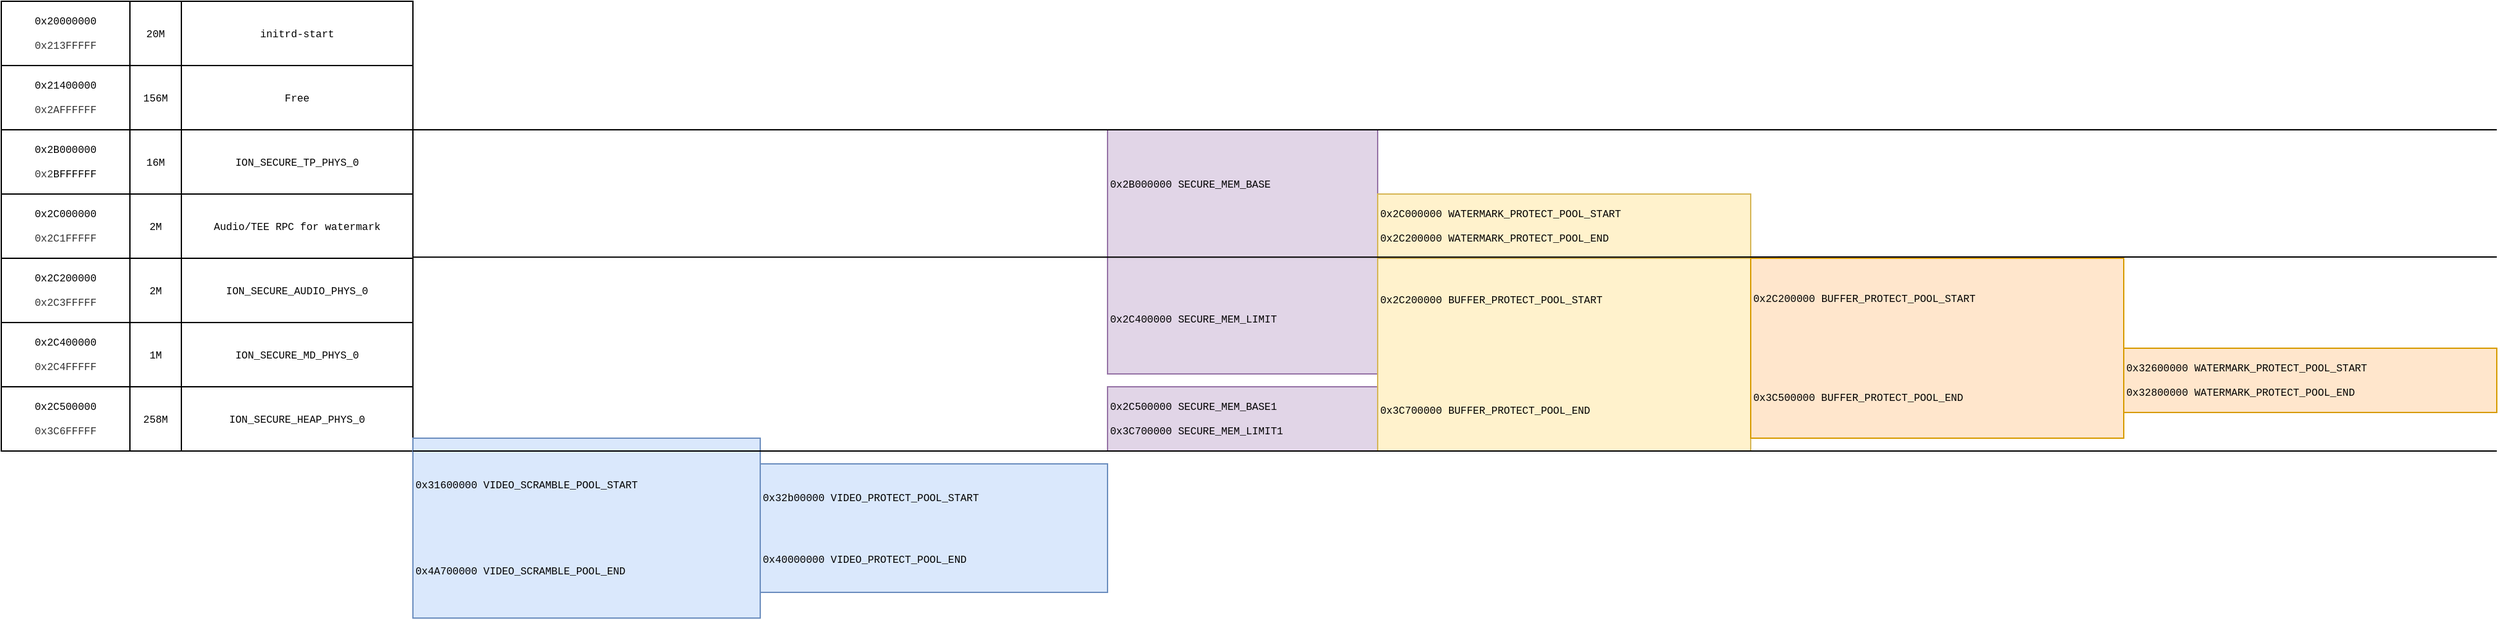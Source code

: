 <mxfile version="13.6.2" type="github">
  <diagram id="UTyAhirFjyfTks6gn7U7" name="Page-1">
    <mxGraphModel dx="1694" dy="976" grid="1" gridSize="10" guides="1" tooltips="1" connect="1" arrows="1" fold="1" page="1" pageScale="1" pageWidth="4681" pageHeight="3300" math="0" shadow="0">
      <root>
        <mxCell id="0" />
        <mxCell id="1" parent="0" />
        <mxCell id="6BlfWYlAVQmWLPlQeWkO-1" value="0x20000000&lt;br style=&quot;font-size: 8px;&quot;&gt;&lt;br style=&quot;font-size: 8px;&quot;&gt;&lt;span style=&quot;color: rgb(51, 51, 51); font-size: 8px; text-align: left; background-color: rgb(255, 255, 255);&quot;&gt;0x&lt;/span&gt;&lt;font color=&quot;#333333&quot; style=&quot;font-size: 8px;&quot;&gt;213FFFFF&lt;/font&gt;" style="rounded=0;whiteSpace=wrap;html=1;fontSize=8;fontFamily=Courier New;" vertex="1" parent="1">
          <mxGeometry x="40" y="40" width="100" height="50" as="geometry" />
        </mxCell>
        <mxCell id="6BlfWYlAVQmWLPlQeWkO-2" value="initrd-start" style="rounded=0;whiteSpace=wrap;html=1;fontFamily=Courier New;fontSize=8;" vertex="1" parent="1">
          <mxGeometry x="180" y="40" width="180" height="50" as="geometry" />
        </mxCell>
        <mxCell id="6BlfWYlAVQmWLPlQeWkO-3" value="20M" style="rounded=0;whiteSpace=wrap;html=1;fontSize=8;fontFamily=Courier New;" vertex="1" parent="1">
          <mxGeometry x="140" y="40" width="40" height="50" as="geometry" />
        </mxCell>
        <mxCell id="6BlfWYlAVQmWLPlQeWkO-4" value="0x2B000000&lt;br style=&quot;font-size: 8px;&quot;&gt;&lt;br style=&quot;font-size: 8px;&quot;&gt;&lt;span style=&quot;color: rgb(51, 51, 51); font-size: 8px; text-align: left; background-color: rgb(255, 255, 255);&quot;&gt;0x&lt;/span&gt;&lt;font color=&quot;#333333&quot; style=&quot;font-size: 8px;&quot;&gt;2&lt;/font&gt;BFFFFFF" style="rounded=0;whiteSpace=wrap;html=1;fontSize=8;fontFamily=Courier New;" vertex="1" parent="1">
          <mxGeometry x="40" y="140" width="100" height="50" as="geometry" />
        </mxCell>
        <mxCell id="6BlfWYlAVQmWLPlQeWkO-5" value="16M" style="rounded=0;whiteSpace=wrap;html=1;fontSize=8;fontFamily=Courier New;" vertex="1" parent="1">
          <mxGeometry x="140" y="140" width="40" height="50" as="geometry" />
        </mxCell>
        <mxCell id="6BlfWYlAVQmWLPlQeWkO-6" value="ION_SECURE_TP_PHYS_0" style="rounded=0;whiteSpace=wrap;html=1;fontFamily=Courier New;fontSize=8;" vertex="1" parent="1">
          <mxGeometry x="180" y="140" width="180" height="50" as="geometry" />
        </mxCell>
        <mxCell id="6BlfWYlAVQmWLPlQeWkO-7" value="0x2C000000&lt;br style=&quot;font-size: 8px;&quot;&gt;&lt;br style=&quot;font-size: 8px;&quot;&gt;&lt;span style=&quot;color: rgb(51, 51, 51); font-size: 8px; text-align: left; background-color: rgb(255, 255, 255);&quot;&gt;0x&lt;/span&gt;&lt;font color=&quot;#333333&quot; style=&quot;font-size: 8px;&quot;&gt;2C1FFFFF&lt;/font&gt;" style="rounded=0;whiteSpace=wrap;html=1;fontSize=8;fontFamily=Courier New;" vertex="1" parent="1">
          <mxGeometry x="40" y="190" width="100" height="50" as="geometry" />
        </mxCell>
        <mxCell id="6BlfWYlAVQmWLPlQeWkO-8" value="2M" style="rounded=0;whiteSpace=wrap;html=1;fontSize=8;fontFamily=Courier New;" vertex="1" parent="1">
          <mxGeometry x="140" y="190" width="40" height="50" as="geometry" />
        </mxCell>
        <mxCell id="6BlfWYlAVQmWLPlQeWkO-9" value="&lt;span style=&quot;font-size: 8px;&quot;&gt;Audio/TEE RPC for watermark&lt;span style=&quot;font-size: 8px;&quot;&gt;	&lt;/span&gt;&lt;/span&gt;" style="rounded=0;whiteSpace=wrap;html=1;fontFamily=Courier New;fontSize=8;" vertex="1" parent="1">
          <mxGeometry x="180" y="190" width="180" height="50" as="geometry" />
        </mxCell>
        <mxCell id="6BlfWYlAVQmWLPlQeWkO-10" value="0x2C200000&lt;br style=&quot;font-size: 8px;&quot;&gt;&lt;br style=&quot;font-size: 8px;&quot;&gt;&lt;span style=&quot;color: rgb(51, 51, 51); font-size: 8px; text-align: left; background-color: rgb(255, 255, 255);&quot;&gt;0x&lt;/span&gt;&lt;font color=&quot;#333333&quot; style=&quot;font-size: 8px;&quot;&gt;2C3FFFFF&lt;/font&gt;" style="rounded=0;whiteSpace=wrap;html=1;fontSize=8;fontFamily=Courier New;" vertex="1" parent="1">
          <mxGeometry x="40" y="240" width="100" height="50" as="geometry" />
        </mxCell>
        <mxCell id="6BlfWYlAVQmWLPlQeWkO-11" value="2M" style="rounded=0;whiteSpace=wrap;html=1;fontSize=8;fontFamily=Courier New;" vertex="1" parent="1">
          <mxGeometry x="140" y="240" width="40" height="50" as="geometry" />
        </mxCell>
        <mxCell id="6BlfWYlAVQmWLPlQeWkO-12" value="&lt;span style=&quot;font-size: 8px;&quot;&gt;ION_SECURE_AUDIO_PHYS_0&lt;span style=&quot;font-size: 8px;&quot;&gt;	&lt;/span&gt;&lt;/span&gt;" style="rounded=0;whiteSpace=wrap;html=1;fontFamily=Courier New;fontSize=8;" vertex="1" parent="1">
          <mxGeometry x="180" y="240" width="180" height="50" as="geometry" />
        </mxCell>
        <mxCell id="6BlfWYlAVQmWLPlQeWkO-13" value="0x2C400000&lt;br style=&quot;font-size: 8px;&quot;&gt;&lt;br style=&quot;font-size: 8px;&quot;&gt;&lt;span style=&quot;color: rgb(51, 51, 51); font-size: 8px; text-align: left; background-color: rgb(255, 255, 255);&quot;&gt;0x&lt;/span&gt;&lt;font color=&quot;#333333&quot; style=&quot;font-size: 8px;&quot;&gt;2C4FFFFF&lt;/font&gt;" style="rounded=0;whiteSpace=wrap;html=1;fontSize=8;fontFamily=Courier New;" vertex="1" parent="1">
          <mxGeometry x="40" y="290" width="100" height="50" as="geometry" />
        </mxCell>
        <mxCell id="6BlfWYlAVQmWLPlQeWkO-14" value="1M" style="rounded=0;whiteSpace=wrap;html=1;fontSize=8;fontFamily=Courier New;" vertex="1" parent="1">
          <mxGeometry x="140" y="290" width="40" height="50" as="geometry" />
        </mxCell>
        <mxCell id="6BlfWYlAVQmWLPlQeWkO-15" value="&lt;span style=&quot;font-size: 8px;&quot;&gt;ION_SECURE_MD_PHYS_0&lt;span style=&quot;font-size: 8px;&quot;&gt;	&lt;/span&gt;&lt;/span&gt;" style="rounded=0;whiteSpace=wrap;html=1;fontFamily=Courier New;fontSize=8;" vertex="1" parent="1">
          <mxGeometry x="180" y="290" width="180" height="50" as="geometry" />
        </mxCell>
        <mxCell id="6BlfWYlAVQmWLPlQeWkO-16" value="0x2C500000&lt;br style=&quot;font-size: 8px;&quot;&gt;&lt;br style=&quot;font-size: 8px;&quot;&gt;&lt;span style=&quot;color: rgb(51, 51, 51); font-size: 8px; text-align: left; background-color: rgb(255, 255, 255);&quot;&gt;0x3C6&lt;/span&gt;&lt;font color=&quot;#333333&quot; style=&quot;font-size: 8px;&quot;&gt;FFFFF&lt;/font&gt;" style="rounded=0;whiteSpace=wrap;html=1;fontSize=8;fontFamily=Courier New;" vertex="1" parent="1">
          <mxGeometry x="40" y="340" width="100" height="50" as="geometry" />
        </mxCell>
        <mxCell id="6BlfWYlAVQmWLPlQeWkO-17" value="258M" style="rounded=0;whiteSpace=wrap;html=1;fontSize=8;fontFamily=Courier New;" vertex="1" parent="1">
          <mxGeometry x="140" y="340" width="40" height="50" as="geometry" />
        </mxCell>
        <mxCell id="6BlfWYlAVQmWLPlQeWkO-18" value="&lt;span style=&quot;font-size: 8px;&quot;&gt;ION_SECURE_HEAP_PHYS_0&lt;/span&gt;" style="rounded=0;whiteSpace=wrap;html=1;fontFamily=Courier New;fontSize=8;" vertex="1" parent="1">
          <mxGeometry x="180" y="340" width="180" height="50" as="geometry" />
        </mxCell>
        <mxCell id="6BlfWYlAVQmWLPlQeWkO-19" value="0x21400000&lt;br style=&quot;font-size: 8px;&quot;&gt;&lt;br style=&quot;font-size: 8px;&quot;&gt;&lt;span style=&quot;color: rgb(51, 51, 51); font-size: 8px; text-align: left; background-color: rgb(255, 255, 255);&quot;&gt;0x&lt;/span&gt;&lt;font color=&quot;#333333&quot; style=&quot;font-size: 8px;&quot;&gt;2AFFFFFF&lt;/font&gt;" style="rounded=0;whiteSpace=wrap;html=1;fontSize=8;fontFamily=Courier New;" vertex="1" parent="1">
          <mxGeometry x="40" y="90" width="100" height="50" as="geometry" />
        </mxCell>
        <mxCell id="6BlfWYlAVQmWLPlQeWkO-20" value="156M" style="rounded=0;whiteSpace=wrap;html=1;fontSize=8;fontFamily=Courier New;" vertex="1" parent="1">
          <mxGeometry x="140" y="90" width="40" height="50" as="geometry" />
        </mxCell>
        <mxCell id="6BlfWYlAVQmWLPlQeWkO-21" value="Free" style="rounded=0;whiteSpace=wrap;html=1;fontFamily=Courier New;fontSize=8;" vertex="1" parent="1">
          <mxGeometry x="180" y="90" width="180" height="50" as="geometry" />
        </mxCell>
        <mxCell id="6BlfWYlAVQmWLPlQeWkO-23" value="&lt;span style=&quot;font-size: 8px&quot;&gt;0x32b00000 VIDEO_PROTECT_POOL_START&lt;/span&gt;&lt;br style=&quot;font-size: 8px&quot;&gt;&lt;br&gt;&lt;br&gt;&lt;br style=&quot;font-size: 8px&quot;&gt;&lt;br style=&quot;font-size: 8px&quot;&gt;&lt;span style=&quot;font-size: 8px&quot;&gt;0x40000000 VIDEO_PROTECT_POOL_END&lt;/span&gt;" style="rounded=0;whiteSpace=wrap;html=1;fontFamily=Courier New;fontSize=8;align=left;fillColor=#dae8fc;strokeColor=#6c8ebf;" vertex="1" parent="1">
          <mxGeometry x="630" y="400" width="270" height="100" as="geometry" />
        </mxCell>
        <mxCell id="6BlfWYlAVQmWLPlQeWkO-24" value="&lt;span style=&quot;font-size: 8px&quot;&gt;0x31600000&amp;nbsp;VIDEO_SCRAMBLE_POOL_START&lt;/span&gt;&lt;br style=&quot;font-size: 8px&quot;&gt;&lt;br style=&quot;font-size: 8px&quot;&gt;&lt;br&gt;&lt;br&gt;&lt;br&gt;&lt;br&gt;&lt;br style=&quot;font-size: 8px&quot;&gt;&lt;span style=&quot;font-size: 8px&quot;&gt;0x4A700000&amp;nbsp;VIDEO_SCRAMBLE_POOL_END&lt;/span&gt;" style="rounded=0;whiteSpace=wrap;html=1;fontFamily=Courier New;fontSize=8;align=left;fillColor=#dae8fc;strokeColor=#6c8ebf;" vertex="1" parent="1">
          <mxGeometry x="360" y="380" width="270" height="140" as="geometry" />
        </mxCell>
        <mxCell id="6BlfWYlAVQmWLPlQeWkO-26" value="&lt;span style=&quot;font-size: 8px&quot;&gt;0x2B000000&amp;nbsp;&lt;/span&gt;&lt;span style=&quot;font-size: 8px&quot;&gt;SECURE_MEM_BASE&lt;/span&gt;&lt;br style=&quot;font-size: 8px&quot;&gt;&lt;br&gt;&lt;br&gt;&lt;br&gt;&lt;br&gt;&lt;br&gt;&lt;br&gt;&lt;br&gt;&lt;br&gt;&lt;br style=&quot;font-size: 8px&quot;&gt;&lt;br style=&quot;font-size: 8px&quot;&gt;&lt;span style=&quot;font-size: 8px&quot;&gt;0x2C400000&amp;nbsp;&lt;/span&gt;&lt;span style=&quot;font-size: 8px&quot;&gt;SECURE_MEM_LIMIT&lt;/span&gt;" style="rounded=0;whiteSpace=wrap;html=1;fontFamily=Courier New;fontSize=8;align=left;fillColor=#e1d5e7;strokeColor=#9673a6;" vertex="1" parent="1">
          <mxGeometry x="900" y="140" width="210" height="190" as="geometry" />
        </mxCell>
        <mxCell id="6BlfWYlAVQmWLPlQeWkO-27" value="&lt;span style=&quot;font-size: 8px&quot;&gt;0x2C500000&amp;nbsp;&lt;/span&gt;&lt;span style=&quot;font-size: 8px&quot;&gt;SECURE_MEM_BASE1&lt;/span&gt;&lt;br style=&quot;font-size: 8px&quot;&gt;&lt;br style=&quot;font-size: 8px&quot;&gt;&lt;span style=&quot;font-size: 8px&quot;&gt;0x3C700000&amp;nbsp;&lt;/span&gt;&lt;span style=&quot;font-size: 8px&quot;&gt;SECURE_MEM_LIMIT1&lt;/span&gt;" style="rounded=0;whiteSpace=wrap;html=1;fontFamily=Courier New;fontSize=8;align=left;fillColor=#e1d5e7;strokeColor=#9673a6;" vertex="1" parent="1">
          <mxGeometry x="900" y="340" width="210" height="50" as="geometry" />
        </mxCell>
        <mxCell id="6BlfWYlAVQmWLPlQeWkO-28" value="&lt;span style=&quot;font-size: 8px&quot;&gt;0x2C200000&amp;nbsp;&lt;/span&gt;&lt;span style=&quot;font-size: 8px&quot;&gt;BUFFER_PROTECT_POOL_START&lt;/span&gt;&lt;br style=&quot;font-size: 8px&quot;&gt;&lt;br&gt;&lt;br&gt;&lt;br&gt;&lt;br&gt;&lt;br&gt;&lt;br&gt;&lt;br style=&quot;font-size: 8px&quot;&gt;&lt;br style=&quot;font-size: 8px&quot;&gt;&lt;span style=&quot;font-size: 8px&quot;&gt;0x3C700000&amp;nbsp;&lt;/span&gt;&lt;span style=&quot;font-size: 8px&quot;&gt;BUFFER_PROTECT_POOL_END&lt;/span&gt;" style="rounded=0;whiteSpace=wrap;html=1;fontFamily=Courier New;fontSize=8;align=left;fillColor=#fff2cc;strokeColor=#d6b656;" vertex="1" parent="1">
          <mxGeometry x="1110" y="240" width="290" height="150" as="geometry" />
        </mxCell>
        <mxCell id="6BlfWYlAVQmWLPlQeWkO-29" value="&lt;span style=&quot;font-size: 8px&quot;&gt;0x2C000000&amp;nbsp;&lt;/span&gt;&lt;span style=&quot;font-size: 8px&quot;&gt;WATERMARK_PROTECT_POOL_START&lt;/span&gt;&lt;br style=&quot;font-size: 8px&quot;&gt;&lt;br style=&quot;font-size: 8px&quot;&gt;&lt;span style=&quot;font-size: 8px&quot;&gt;0x2C200000&amp;nbsp;&lt;/span&gt;&lt;span style=&quot;font-size: 8px&quot;&gt;WATERMARK_PROTECT_POOL_END&lt;/span&gt;" style="rounded=0;whiteSpace=wrap;html=1;fontFamily=Courier New;fontSize=8;align=left;fillColor=#fff2cc;strokeColor=#d6b656;" vertex="1" parent="1">
          <mxGeometry x="1110" y="190" width="290" height="50" as="geometry" />
        </mxCell>
        <mxCell id="6BlfWYlAVQmWLPlQeWkO-30" value="&lt;span style=&quot;font-size: 8px&quot;&gt;0x2C200000&amp;nbsp;&lt;/span&gt;&lt;span style=&quot;font-size: 8px&quot;&gt;BUFFER_PROTECT_POOL_START&lt;/span&gt;&lt;br style=&quot;font-size: 8px&quot;&gt;&lt;br&gt;&lt;br&gt;&lt;br&gt;&lt;br&gt;&lt;br&gt;&lt;br&gt;&lt;br style=&quot;font-size: 8px&quot;&gt;&lt;span style=&quot;font-size: 8px&quot;&gt;0x3C500000&amp;nbsp;BUFFER_PROTECT_POOL_END&lt;/span&gt;" style="rounded=0;whiteSpace=wrap;html=1;fontFamily=Courier New;fontSize=8;align=left;fillColor=#ffe6cc;strokeColor=#d79b00;" vertex="1" parent="1">
          <mxGeometry x="1400" y="240" width="290" height="140" as="geometry" />
        </mxCell>
        <mxCell id="6BlfWYlAVQmWLPlQeWkO-31" value="&lt;span style=&quot;font-size: 8px&quot;&gt;0x32600000&amp;nbsp;&lt;/span&gt;&lt;span style=&quot;font-size: 8px&quot;&gt;WATERMARK_PROTECT_POOL_START&lt;/span&gt;&lt;br style=&quot;font-size: 8px&quot;&gt;&lt;br style=&quot;font-size: 8px&quot;&gt;&lt;span style=&quot;font-size: 8px&quot;&gt;0x32800000&amp;nbsp;&lt;/span&gt;&lt;span style=&quot;font-size: 8px&quot;&gt;WATERMARK_PROTECT_POOL_END&lt;/span&gt;" style="rounded=0;whiteSpace=wrap;html=1;fontFamily=Courier New;fontSize=8;align=left;fillColor=#ffe6cc;strokeColor=#d79b00;" vertex="1" parent="1">
          <mxGeometry x="1690" y="310" width="290" height="50" as="geometry" />
        </mxCell>
        <mxCell id="6BlfWYlAVQmWLPlQeWkO-32" value="" style="endArrow=none;html=1;fontFamily=Courier New;fontSize=8;" edge="1" parent="1">
          <mxGeometry width="50" height="50" relative="1" as="geometry">
            <mxPoint x="360" y="140" as="sourcePoint" />
            <mxPoint x="1980" y="140" as="targetPoint" />
          </mxGeometry>
        </mxCell>
        <mxCell id="6BlfWYlAVQmWLPlQeWkO-33" value="" style="endArrow=none;html=1;fontFamily=Courier New;fontSize=8;" edge="1" parent="1">
          <mxGeometry width="50" height="50" relative="1" as="geometry">
            <mxPoint x="360" y="239.17" as="sourcePoint" />
            <mxPoint x="1980" y="239" as="targetPoint" />
          </mxGeometry>
        </mxCell>
        <mxCell id="6BlfWYlAVQmWLPlQeWkO-34" value="" style="endArrow=none;html=1;fontFamily=Courier New;fontSize=8;" edge="1" parent="1">
          <mxGeometry width="50" height="50" relative="1" as="geometry">
            <mxPoint x="360" y="390.0" as="sourcePoint" />
            <mxPoint x="1980" y="390" as="targetPoint" />
          </mxGeometry>
        </mxCell>
      </root>
    </mxGraphModel>
  </diagram>
</mxfile>
